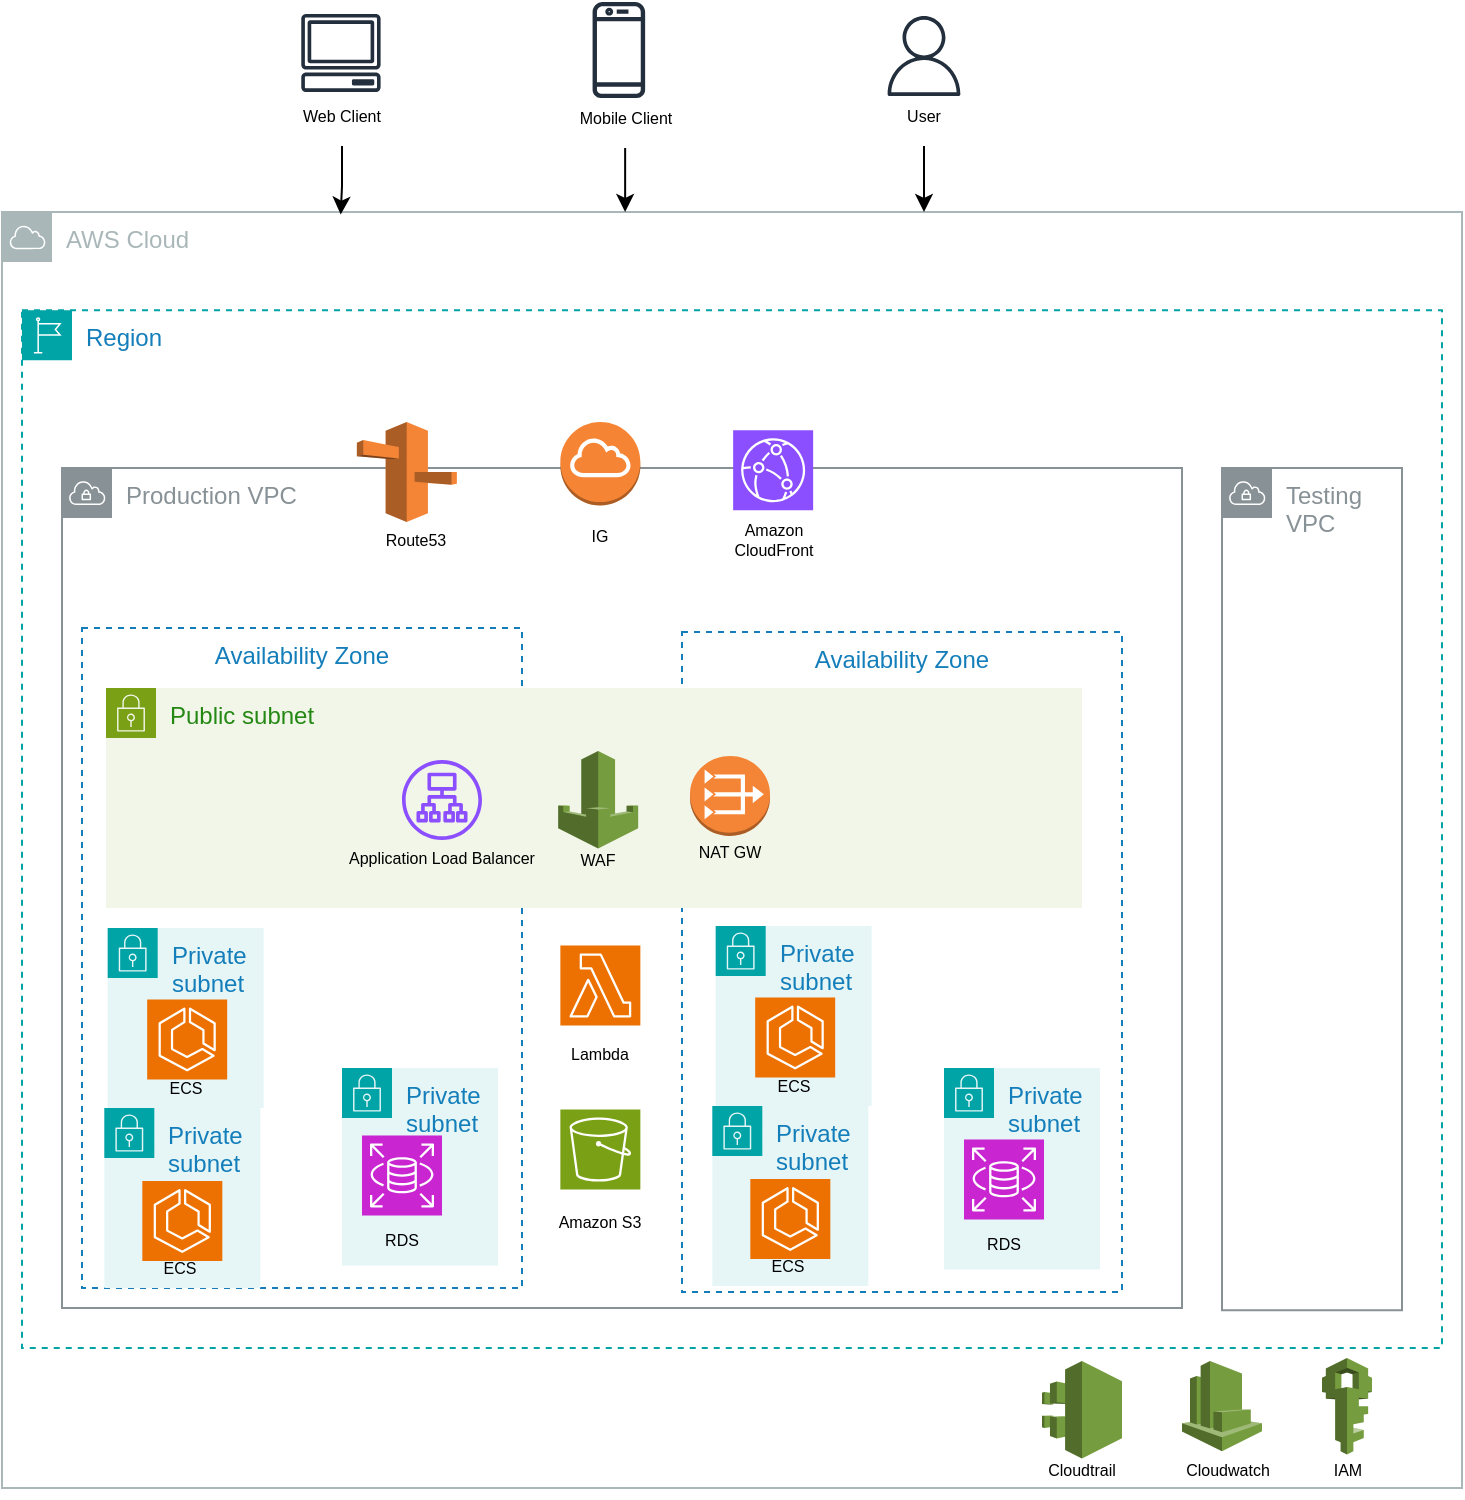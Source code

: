 <mxfile version="26.0.8">
  <diagram name="Sample Design 1" id="5G_0qOwVpR6N4nbpUTHd">
    <mxGraphModel dx="1107" dy="592" grid="1" gridSize="10" guides="1" tooltips="1" connect="1" arrows="1" fold="1" page="1" pageScale="1" pageWidth="827" pageHeight="1169" math="0" shadow="0">
      <root>
        <mxCell id="oNuZaTdP7KxwaS3hmppc-0" />
        <mxCell id="oNuZaTdP7KxwaS3hmppc-1" parent="oNuZaTdP7KxwaS3hmppc-0" />
        <mxCell id="NRptelGG9SxiEdhYpK35-32" value="Availability Zone" style="fillColor=none;strokeColor=#147EBA;dashed=1;verticalAlign=top;fontStyle=0;fontColor=#147EBA;whiteSpace=wrap;html=1;" parent="oNuZaTdP7KxwaS3hmppc-1" vertex="1">
          <mxGeometry x="410" y="542" width="220" height="330" as="geometry" />
        </mxCell>
        <mxCell id="NRptelGG9SxiEdhYpK35-16" value="Availability Zone" style="fillColor=none;strokeColor=#147EBA;dashed=1;verticalAlign=top;fontStyle=0;fontColor=#147EBA;whiteSpace=wrap;html=1;" parent="oNuZaTdP7KxwaS3hmppc-1" vertex="1">
          <mxGeometry x="110" y="540" width="220" height="330" as="geometry" />
        </mxCell>
        <mxCell id="NRptelGG9SxiEdhYpK35-46" value="Production VPC" style="sketch=0;outlineConnect=0;gradientColor=none;html=1;whiteSpace=wrap;fontSize=12;fontStyle=0;shape=mxgraph.aws4.group;grIcon=mxgraph.aws4.group_vpc;strokeColor=#879196;fillColor=none;verticalAlign=top;align=left;spacingLeft=30;fontColor=#879196;dashed=0;" parent="oNuZaTdP7KxwaS3hmppc-1" vertex="1">
          <mxGeometry x="100" y="460" width="560" height="420" as="geometry" />
        </mxCell>
        <mxCell id="oNuZaTdP7KxwaS3hmppc-39" value="AWS Cloud" style="sketch=0;outlineConnect=0;gradientColor=none;html=1;whiteSpace=wrap;fontSize=12;fontStyle=0;shape=mxgraph.aws4.group;grIcon=mxgraph.aws4.group_aws_cloud;strokeColor=#AAB7B8;fillColor=none;verticalAlign=top;align=left;spacingLeft=30;fontColor=#AAB7B8;dashed=0;" parent="oNuZaTdP7KxwaS3hmppc-1" vertex="1">
          <mxGeometry x="70" y="332" width="730" height="638" as="geometry" />
        </mxCell>
        <mxCell id="oNuZaTdP7KxwaS3hmppc-3" value="" style="sketch=0;outlineConnect=0;fontColor=#232F3E;gradientColor=none;fillColor=#232F3D;strokeColor=none;dashed=0;verticalLabelPosition=bottom;verticalAlign=top;align=center;html=1;fontSize=12;fontStyle=0;aspect=fixed;pointerEvents=1;shape=mxgraph.aws4.mobile_client;" parent="oNuZaTdP7KxwaS3hmppc-1" vertex="1">
          <mxGeometry x="365.29" y="226" width="26.28" height="50" as="geometry" />
        </mxCell>
        <mxCell id="oNuZaTdP7KxwaS3hmppc-5" value="" style="sketch=0;outlineConnect=0;fontColor=#232F3E;gradientColor=none;fillColor=#232F3D;strokeColor=none;dashed=0;verticalLabelPosition=bottom;verticalAlign=top;align=center;html=1;fontSize=12;fontStyle=0;aspect=fixed;pointerEvents=1;shape=mxgraph.aws4.user;" parent="oNuZaTdP7KxwaS3hmppc-1" vertex="1">
          <mxGeometry x="511" y="234" width="40" height="40" as="geometry" />
        </mxCell>
        <mxCell id="oNuZaTdP7KxwaS3hmppc-6" value="" style="sketch=0;outlineConnect=0;fontColor=#232F3E;gradientColor=none;fillColor=#232F3D;strokeColor=none;dashed=0;verticalLabelPosition=bottom;verticalAlign=top;align=center;html=1;fontSize=12;fontStyle=0;aspect=fixed;pointerEvents=1;shape=mxgraph.aws4.client;" parent="oNuZaTdP7KxwaS3hmppc-1" vertex="1">
          <mxGeometry x="219.47" y="233" width="40" height="38.98" as="geometry" />
        </mxCell>
        <mxCell id="oNuZaTdP7KxwaS3hmppc-7" value="Web Client" style="text;html=1;align=center;verticalAlign=middle;whiteSpace=wrap;rounded=0;fontSize=8;" parent="oNuZaTdP7KxwaS3hmppc-1" vertex="1">
          <mxGeometry x="210.0" y="269" width="60" height="30" as="geometry" />
        </mxCell>
        <mxCell id="yqbBFRisXSYn3qcn8zqh-5" style="edgeStyle=orthogonalEdgeStyle;rounded=0;orthogonalLoop=1;jettySize=auto;html=1;" parent="oNuZaTdP7KxwaS3hmppc-1" source="oNuZaTdP7KxwaS3hmppc-8" target="oNuZaTdP7KxwaS3hmppc-39" edge="1">
          <mxGeometry relative="1" as="geometry">
            <Array as="points">
              <mxPoint x="382" y="340" />
              <mxPoint x="382" y="340" />
            </Array>
          </mxGeometry>
        </mxCell>
        <mxCell id="oNuZaTdP7KxwaS3hmppc-8" value="Mobile Client" style="text;html=1;align=center;verticalAlign=middle;whiteSpace=wrap;rounded=0;fontSize=8;" parent="oNuZaTdP7KxwaS3hmppc-1" vertex="1">
          <mxGeometry x="351.57" y="270" width="60" height="30" as="geometry" />
        </mxCell>
        <mxCell id="yqbBFRisXSYn3qcn8zqh-6" style="edgeStyle=orthogonalEdgeStyle;rounded=0;orthogonalLoop=1;jettySize=auto;html=1;" parent="oNuZaTdP7KxwaS3hmppc-1" source="oNuZaTdP7KxwaS3hmppc-9" target="oNuZaTdP7KxwaS3hmppc-39" edge="1">
          <mxGeometry relative="1" as="geometry">
            <mxPoint x="540" y="340" as="targetPoint" />
            <Array as="points">
              <mxPoint x="531" y="330" />
              <mxPoint x="531" y="330" />
            </Array>
          </mxGeometry>
        </mxCell>
        <mxCell id="oNuZaTdP7KxwaS3hmppc-9" value="User" style="text;html=1;align=center;verticalAlign=middle;whiteSpace=wrap;rounded=0;fontSize=8;" parent="oNuZaTdP7KxwaS3hmppc-1" vertex="1">
          <mxGeometry x="501" y="269" width="60" height="30" as="geometry" />
        </mxCell>
        <mxCell id="NRptelGG9SxiEdhYpK35-13" value="Public subnet" style="points=[[0,0],[0.25,0],[0.5,0],[0.75,0],[1,0],[1,0.25],[1,0.5],[1,0.75],[1,1],[0.75,1],[0.5,1],[0.25,1],[0,1],[0,0.75],[0,0.5],[0,0.25]];outlineConnect=0;gradientColor=none;html=1;whiteSpace=wrap;fontSize=12;fontStyle=0;container=1;pointerEvents=0;collapsible=0;recursiveResize=0;shape=mxgraph.aws4.group;grIcon=mxgraph.aws4.group_security_group;grStroke=0;strokeColor=#7AA116;fillColor=#F2F6E8;verticalAlign=top;align=left;spacingLeft=30;fontColor=#248814;dashed=0;" parent="oNuZaTdP7KxwaS3hmppc-1" vertex="1">
          <mxGeometry x="122" y="570" width="488" height="110" as="geometry" />
        </mxCell>
        <mxCell id="NRptelGG9SxiEdhYpK35-9" value="Application Load Balancer" style="text;html=1;align=center;verticalAlign=middle;whiteSpace=wrap;rounded=0;fontSize=8;" parent="NRptelGG9SxiEdhYpK35-13" vertex="1">
          <mxGeometry x="118" y="70" width="100" height="30" as="geometry" />
        </mxCell>
        <mxCell id="NRptelGG9SxiEdhYpK35-11" value="" style="sketch=0;outlineConnect=0;fontColor=#232F3E;gradientColor=none;fillColor=#8C4FFF;strokeColor=none;dashed=0;verticalLabelPosition=bottom;verticalAlign=top;align=center;html=1;fontSize=12;fontStyle=0;aspect=fixed;pointerEvents=1;shape=mxgraph.aws4.application_load_balancer;" parent="NRptelGG9SxiEdhYpK35-13" vertex="1">
          <mxGeometry x="148" y="36" width="40" height="40" as="geometry" />
        </mxCell>
        <mxCell id="NRptelGG9SxiEdhYpK35-10" value="NAT GW" style="text;html=1;align=center;verticalAlign=middle;whiteSpace=wrap;rounded=0;fontSize=8;" parent="NRptelGG9SxiEdhYpK35-13" vertex="1">
          <mxGeometry x="282" y="67" width="60" height="30" as="geometry" />
        </mxCell>
        <mxCell id="NRptelGG9SxiEdhYpK35-8" value="" style="outlineConnect=0;dashed=0;verticalLabelPosition=bottom;verticalAlign=top;align=center;html=1;shape=mxgraph.aws3.vpc_nat_gateway;fillColor=#F58536;gradientColor=none;" parent="NRptelGG9SxiEdhYpK35-13" vertex="1">
          <mxGeometry x="292" y="34" width="40" height="40" as="geometry" />
        </mxCell>
        <mxCell id="NRptelGG9SxiEdhYpK35-47" value="" style="outlineConnect=0;dashed=0;verticalLabelPosition=bottom;verticalAlign=top;align=center;html=1;shape=mxgraph.aws3.internet_gateway;fillColor=#F58534;gradientColor=none;aspect=fixed;fontSize=8;" parent="oNuZaTdP7KxwaS3hmppc-1" vertex="1">
          <mxGeometry x="349.18" y="437" width="40" height="41.74" as="geometry" />
        </mxCell>
        <mxCell id="NRptelGG9SxiEdhYpK35-48" value="" style="outlineConnect=0;dashed=0;verticalLabelPosition=bottom;verticalAlign=top;align=center;html=1;shape=mxgraph.aws3.route_53;fillColor=#F58536;gradientColor=none;fontSize=8;" parent="oNuZaTdP7KxwaS3hmppc-1" vertex="1">
          <mxGeometry x="247.43" y="437" width="50" height="50" as="geometry" />
        </mxCell>
        <mxCell id="NRptelGG9SxiEdhYpK35-49" value="Route53" style="text;html=1;align=center;verticalAlign=middle;whiteSpace=wrap;rounded=0;fontSize=8;" parent="oNuZaTdP7KxwaS3hmppc-1" vertex="1">
          <mxGeometry x="247.43" y="481" width="60" height="30" as="geometry" />
        </mxCell>
        <mxCell id="NRptelGG9SxiEdhYpK35-51" value="IG" style="text;html=1;align=center;verticalAlign=middle;whiteSpace=wrap;rounded=0;fontSize=8;" parent="oNuZaTdP7KxwaS3hmppc-1" vertex="1">
          <mxGeometry x="339" y="478.74" width="60" height="30" as="geometry" />
        </mxCell>
        <mxCell id="NRptelGG9SxiEdhYpK35-52" value="" style="sketch=0;points=[[0,0,0],[0.25,0,0],[0.5,0,0],[0.75,0,0],[1,0,0],[0,1,0],[0.25,1,0],[0.5,1,0],[0.75,1,0],[1,1,0],[0,0.25,0],[0,0.5,0],[0,0.75,0],[1,0.25,0],[1,0.5,0],[1,0.75,0]];outlineConnect=0;fontColor=#232F3E;fillColor=#8C4FFF;strokeColor=#ffffff;dashed=0;verticalLabelPosition=bottom;verticalAlign=top;align=center;html=1;fontSize=8;fontStyle=0;aspect=fixed;shape=mxgraph.aws4.resourceIcon;resIcon=mxgraph.aws4.cloudfront;" parent="oNuZaTdP7KxwaS3hmppc-1" vertex="1">
          <mxGeometry x="435.57" y="441.13" width="40" height="40" as="geometry" />
        </mxCell>
        <mxCell id="NRptelGG9SxiEdhYpK35-53" value="Amazon CloudFront" style="text;html=1;align=center;verticalAlign=middle;whiteSpace=wrap;rounded=0;fontSize=8;" parent="oNuZaTdP7KxwaS3hmppc-1" vertex="1">
          <mxGeometry x="425.57" y="481.13" width="60" height="30" as="geometry" />
        </mxCell>
        <mxCell id="NRptelGG9SxiEdhYpK35-54" value="Private subnet" style="points=[[0,0],[0.25,0],[0.5,0],[0.75,0],[1,0],[1,0.25],[1,0.5],[1,0.75],[1,1],[0.75,1],[0.5,1],[0.25,1],[0,1],[0,0.75],[0,0.5],[0,0.25]];outlineConnect=0;gradientColor=none;html=1;whiteSpace=wrap;fontSize=12;fontStyle=0;container=1;pointerEvents=0;collapsible=0;recursiveResize=0;shape=mxgraph.aws4.group;grIcon=mxgraph.aws4.group_security_group;grStroke=0;strokeColor=#00A4A6;fillColor=#E6F6F7;verticalAlign=top;align=left;spacingLeft=30;fontColor=#147EBA;dashed=0;" parent="oNuZaTdP7KxwaS3hmppc-1" vertex="1">
          <mxGeometry x="122.84" y="690" width="78" height="90" as="geometry" />
        </mxCell>
        <mxCell id="NRptelGG9SxiEdhYpK35-0" value="" style="sketch=0;points=[[0,0,0],[0.25,0,0],[0.5,0,0],[0.75,0,0],[1,0,0],[0,1,0],[0.25,1,0],[0.5,1,0],[0.75,1,0],[1,1,0],[0,0.25,0],[0,0.5,0],[0,0.75,0],[1,0.25,0],[1,0.5,0],[1,0.75,0]];outlineConnect=0;fontColor=#232F3E;fillColor=#ED7100;strokeColor=#ffffff;dashed=0;verticalLabelPosition=bottom;verticalAlign=top;align=center;html=1;fontSize=12;fontStyle=0;aspect=fixed;shape=mxgraph.aws4.resourceIcon;resIcon=mxgraph.aws4.ecs;" parent="oNuZaTdP7KxwaS3hmppc-1" vertex="1">
          <mxGeometry x="142.59" y="725.75" width="40" height="40" as="geometry" />
        </mxCell>
        <mxCell id="NRptelGG9SxiEdhYpK35-1" value="ECS" style="text;html=1;align=center;verticalAlign=middle;whiteSpace=wrap;rounded=0;fontSize=8;" parent="oNuZaTdP7KxwaS3hmppc-1" vertex="1">
          <mxGeometry x="131.84" y="757" width="60" height="25" as="geometry" />
        </mxCell>
        <mxCell id="NRptelGG9SxiEdhYpK35-55" value="Private subnet" style="points=[[0,0],[0.25,0],[0.5,0],[0.75,0],[1,0],[1,0.25],[1,0.5],[1,0.75],[1,1],[0.75,1],[0.5,1],[0.25,1],[0,1],[0,0.75],[0,0.5],[0,0.25]];outlineConnect=0;gradientColor=none;html=1;whiteSpace=wrap;fontSize=12;fontStyle=0;container=1;pointerEvents=0;collapsible=0;recursiveResize=0;shape=mxgraph.aws4.group;grIcon=mxgraph.aws4.group_security_group;grStroke=0;strokeColor=#00A4A6;fillColor=#E6F6F7;verticalAlign=top;align=left;spacingLeft=30;fontColor=#147EBA;dashed=0;" parent="oNuZaTdP7KxwaS3hmppc-1" vertex="1">
          <mxGeometry x="240" y="760" width="78" height="98.75" as="geometry" />
        </mxCell>
        <mxCell id="NRptelGG9SxiEdhYpK35-2" value="RDS" style="text;html=1;align=center;verticalAlign=middle;whiteSpace=wrap;rounded=0;fontSize=8;" parent="oNuZaTdP7KxwaS3hmppc-1" vertex="1">
          <mxGeometry x="240" y="831.25" width="60" height="30" as="geometry" />
        </mxCell>
        <mxCell id="NRptelGG9SxiEdhYpK35-3" value="" style="sketch=0;points=[[0,0,0],[0.25,0,0],[0.5,0,0],[0.75,0,0],[1,0,0],[0,1,0],[0.25,1,0],[0.5,1,0],[0.75,1,0],[1,1,0],[0,0.25,0],[0,0.5,0],[0,0.75,0],[1,0.25,0],[1,0.5,0],[1,0.75,0]];outlineConnect=0;fontColor=#232F3E;fillColor=#C925D1;strokeColor=#ffffff;dashed=0;verticalLabelPosition=bottom;verticalAlign=top;align=center;html=1;fontSize=12;fontStyle=0;aspect=fixed;shape=mxgraph.aws4.resourceIcon;resIcon=mxgraph.aws4.rds;" parent="oNuZaTdP7KxwaS3hmppc-1" vertex="1">
          <mxGeometry x="250" y="793.75" width="40" height="40" as="geometry" />
        </mxCell>
        <mxCell id="NRptelGG9SxiEdhYpK35-64" value="Private subnet" style="points=[[0,0],[0.25,0],[0.5,0],[0.75,0],[1,0],[1,0.25],[1,0.5],[1,0.75],[1,1],[0.75,1],[0.5,1],[0.25,1],[0,1],[0,0.75],[0,0.5],[0,0.25]];outlineConnect=0;gradientColor=none;html=1;whiteSpace=wrap;fontSize=12;fontStyle=0;container=1;pointerEvents=0;collapsible=0;recursiveResize=0;shape=mxgraph.aws4.group;grIcon=mxgraph.aws4.group_security_group;grStroke=0;strokeColor=#00A4A6;fillColor=#E6F6F7;verticalAlign=top;align=left;spacingLeft=30;fontColor=#147EBA;dashed=0;" parent="oNuZaTdP7KxwaS3hmppc-1" vertex="1">
          <mxGeometry x="541" y="760" width="78" height="100.75" as="geometry" />
        </mxCell>
        <mxCell id="NRptelGG9SxiEdhYpK35-65" value="RDS" style="text;html=1;align=center;verticalAlign=middle;whiteSpace=wrap;rounded=0;fontSize=8;" parent="oNuZaTdP7KxwaS3hmppc-1" vertex="1">
          <mxGeometry x="541" y="833.25" width="60" height="30" as="geometry" />
        </mxCell>
        <mxCell id="NRptelGG9SxiEdhYpK35-66" value="" style="sketch=0;points=[[0,0,0],[0.25,0,0],[0.5,0,0],[0.75,0,0],[1,0,0],[0,1,0],[0.25,1,0],[0.5,1,0],[0.75,1,0],[1,1,0],[0,0.25,0],[0,0.5,0],[0,0.75,0],[1,0.25,0],[1,0.5,0],[1,0.75,0]];outlineConnect=0;fontColor=#232F3E;fillColor=#C925D1;strokeColor=#ffffff;dashed=0;verticalLabelPosition=bottom;verticalAlign=top;align=center;html=1;fontSize=12;fontStyle=0;aspect=fixed;shape=mxgraph.aws4.resourceIcon;resIcon=mxgraph.aws4.rds;" parent="oNuZaTdP7KxwaS3hmppc-1" vertex="1">
          <mxGeometry x="551" y="795.75" width="40" height="40" as="geometry" />
        </mxCell>
        <mxCell id="NRptelGG9SxiEdhYpK35-67" value="" style="sketch=0;points=[[0,0,0],[0.25,0,0],[0.5,0,0],[0.75,0,0],[1,0,0],[0,1,0],[0.25,1,0],[0.5,1,0],[0.75,1,0],[1,1,0],[0,0.25,0],[0,0.5,0],[0,0.75,0],[1,0.25,0],[1,0.5,0],[1,0.75,0]];outlineConnect=0;fontColor=#232F3E;fillColor=#7AA116;strokeColor=#ffffff;dashed=0;verticalLabelPosition=bottom;verticalAlign=top;align=center;html=1;fontSize=12;fontStyle=0;aspect=fixed;shape=mxgraph.aws4.resourceIcon;resIcon=mxgraph.aws4.s3;" parent="oNuZaTdP7KxwaS3hmppc-1" vertex="1">
          <mxGeometry x="349.18" y="780.75" width="40" height="40" as="geometry" />
        </mxCell>
        <mxCell id="NRptelGG9SxiEdhYpK35-68" value="&lt;font style=&quot;font-size: 8px;&quot;&gt;Amazon S3&lt;/font&gt;" style="text;html=1;align=center;verticalAlign=middle;whiteSpace=wrap;rounded=0;" parent="oNuZaTdP7KxwaS3hmppc-1" vertex="1">
          <mxGeometry x="339.18" y="820.75" width="60" height="30" as="geometry" />
        </mxCell>
        <mxCell id="NRptelGG9SxiEdhYpK35-69" value="" style="sketch=0;points=[[0,0,0],[0.25,0,0],[0.5,0,0],[0.75,0,0],[1,0,0],[0,1,0],[0.25,1,0],[0.5,1,0],[0.75,1,0],[1,1,0],[0,0.25,0],[0,0.5,0],[0,0.75,0],[1,0.25,0],[1,0.5,0],[1,0.75,0]];outlineConnect=0;fontColor=#232F3E;fillColor=#ED7100;strokeColor=#ffffff;dashed=0;verticalLabelPosition=bottom;verticalAlign=top;align=center;html=1;fontSize=12;fontStyle=0;aspect=fixed;shape=mxgraph.aws4.resourceIcon;resIcon=mxgraph.aws4.lambda;" parent="oNuZaTdP7KxwaS3hmppc-1" vertex="1">
          <mxGeometry x="349.18" y="698.75" width="40" height="40" as="geometry" />
        </mxCell>
        <mxCell id="NRptelGG9SxiEdhYpK35-70" value="&lt;font style=&quot;font-size: 8px;&quot;&gt;Lambda&lt;/font&gt;" style="text;html=1;align=center;verticalAlign=middle;whiteSpace=wrap;rounded=0;" parent="oNuZaTdP7KxwaS3hmppc-1" vertex="1">
          <mxGeometry x="339.18" y="736.75" width="60" height="30" as="geometry" />
        </mxCell>
        <mxCell id="yqbBFRisXSYn3qcn8zqh-0" value="Region" style="points=[[0,0],[0.25,0],[0.5,0],[0.75,0],[1,0],[1,0.25],[1,0.5],[1,0.75],[1,1],[0.75,1],[0.5,1],[0.25,1],[0,1],[0,0.75],[0,0.5],[0,0.25]];outlineConnect=0;gradientColor=none;html=1;whiteSpace=wrap;fontSize=12;fontStyle=0;container=1;pointerEvents=0;collapsible=0;recursiveResize=0;shape=mxgraph.aws4.group;grIcon=mxgraph.aws4.group_region;strokeColor=#00A4A6;fillColor=none;verticalAlign=top;align=left;spacingLeft=30;fontColor=#147EBA;dashed=1;" parent="oNuZaTdP7KxwaS3hmppc-1" vertex="1">
          <mxGeometry x="80" y="381.13" width="710" height="518.87" as="geometry" />
        </mxCell>
        <mxCell id="yqbBFRisXSYn3qcn8zqh-1" value="Testing VPC" style="sketch=0;outlineConnect=0;gradientColor=none;html=1;whiteSpace=wrap;fontSize=12;fontStyle=0;shape=mxgraph.aws4.group;grIcon=mxgraph.aws4.group_vpc;strokeColor=#879196;fillColor=none;verticalAlign=top;align=left;spacingLeft=30;fontColor=#879196;dashed=0;" parent="yqbBFRisXSYn3qcn8zqh-0" vertex="1">
          <mxGeometry x="600" y="78.87" width="90" height="421.13" as="geometry" />
        </mxCell>
        <mxCell id="F9K-ijbkniqQkB6aPCZD-0" value="Private subnet" style="points=[[0,0],[0.25,0],[0.5,0],[0.75,0],[1,0],[1,0.25],[1,0.5],[1,0.75],[1,1],[0.75,1],[0.5,1],[0.25,1],[0,1],[0,0.75],[0,0.5],[0,0.25]];outlineConnect=0;gradientColor=none;html=1;whiteSpace=wrap;fontSize=12;fontStyle=0;container=1;pointerEvents=0;collapsible=0;recursiveResize=0;shape=mxgraph.aws4.group;grIcon=mxgraph.aws4.group_security_group;grStroke=0;strokeColor=#00A4A6;fillColor=#E6F6F7;verticalAlign=top;align=left;spacingLeft=30;fontColor=#147EBA;dashed=0;" vertex="1" parent="yqbBFRisXSYn3qcn8zqh-0">
          <mxGeometry x="41.16" y="398.87" width="78" height="90" as="geometry" />
        </mxCell>
        <mxCell id="yqbBFRisXSYn3qcn8zqh-4" style="edgeStyle=orthogonalEdgeStyle;rounded=0;orthogonalLoop=1;jettySize=auto;html=1;entryX=0.232;entryY=0.002;entryDx=0;entryDy=0;entryPerimeter=0;" parent="oNuZaTdP7KxwaS3hmppc-1" source="oNuZaTdP7KxwaS3hmppc-7" target="oNuZaTdP7KxwaS3hmppc-39" edge="1">
          <mxGeometry relative="1" as="geometry" />
        </mxCell>
        <mxCell id="NRptelGG9SxiEdhYpK35-5" value="ECS" style="text;html=1;align=center;verticalAlign=middle;whiteSpace=wrap;rounded=0;fontSize=8;" parent="oNuZaTdP7KxwaS3hmppc-1" vertex="1">
          <mxGeometry x="129.23" y="847.75" width="60" height="25" as="geometry" />
        </mxCell>
        <mxCell id="NRptelGG9SxiEdhYpK35-4" value="" style="sketch=0;points=[[0,0,0],[0.25,0,0],[0.5,0,0],[0.75,0,0],[1,0,0],[0,1,0],[0.25,1,0],[0.5,1,0],[0.75,1,0],[1,1,0],[0,0.25,0],[0,0.5,0],[0,0.75,0],[1,0.25,0],[1,0.5,0],[1,0.75,0]];outlineConnect=0;fontColor=#232F3E;fillColor=#ED7100;strokeColor=#ffffff;dashed=0;verticalLabelPosition=bottom;verticalAlign=top;align=center;html=1;fontSize=12;fontStyle=0;aspect=fixed;shape=mxgraph.aws4.resourceIcon;resIcon=mxgraph.aws4.ecs;" parent="oNuZaTdP7KxwaS3hmppc-1" vertex="1">
          <mxGeometry x="140.16" y="816.5" width="40" height="40" as="geometry" />
        </mxCell>
        <mxCell id="F9K-ijbkniqQkB6aPCZD-1" value="Private subnet" style="points=[[0,0],[0.25,0],[0.5,0],[0.75,0],[1,0],[1,0.25],[1,0.5],[1,0.75],[1,1],[0.75,1],[0.5,1],[0.25,1],[0,1],[0,0.75],[0,0.5],[0,0.25]];outlineConnect=0;gradientColor=none;html=1;whiteSpace=wrap;fontSize=12;fontStyle=0;container=1;pointerEvents=0;collapsible=0;recursiveResize=0;shape=mxgraph.aws4.group;grIcon=mxgraph.aws4.group_security_group;grStroke=0;strokeColor=#00A4A6;fillColor=#E6F6F7;verticalAlign=top;align=left;spacingLeft=30;fontColor=#147EBA;dashed=0;" vertex="1" parent="oNuZaTdP7KxwaS3hmppc-1">
          <mxGeometry x="426.84" y="689" width="78" height="90" as="geometry" />
        </mxCell>
        <mxCell id="F9K-ijbkniqQkB6aPCZD-2" value="" style="sketch=0;points=[[0,0,0],[0.25,0,0],[0.5,0,0],[0.75,0,0],[1,0,0],[0,1,0],[0.25,1,0],[0.5,1,0],[0.75,1,0],[1,1,0],[0,0.25,0],[0,0.5,0],[0,0.75,0],[1,0.25,0],[1,0.5,0],[1,0.75,0]];outlineConnect=0;fontColor=#232F3E;fillColor=#ED7100;strokeColor=#ffffff;dashed=0;verticalLabelPosition=bottom;verticalAlign=top;align=center;html=1;fontSize=12;fontStyle=0;aspect=fixed;shape=mxgraph.aws4.resourceIcon;resIcon=mxgraph.aws4.ecs;" vertex="1" parent="oNuZaTdP7KxwaS3hmppc-1">
          <mxGeometry x="446.59" y="724.75" width="40" height="40" as="geometry" />
        </mxCell>
        <mxCell id="F9K-ijbkniqQkB6aPCZD-3" value="ECS" style="text;html=1;align=center;verticalAlign=middle;whiteSpace=wrap;rounded=0;fontSize=8;" vertex="1" parent="oNuZaTdP7KxwaS3hmppc-1">
          <mxGeometry x="435.84" y="756" width="60" height="25" as="geometry" />
        </mxCell>
        <mxCell id="F9K-ijbkniqQkB6aPCZD-4" value="Private subnet" style="points=[[0,0],[0.25,0],[0.5,0],[0.75,0],[1,0],[1,0.25],[1,0.5],[1,0.75],[1,1],[0.75,1],[0.5,1],[0.25,1],[0,1],[0,0.75],[0,0.5],[0,0.25]];outlineConnect=0;gradientColor=none;html=1;whiteSpace=wrap;fontSize=12;fontStyle=0;container=1;pointerEvents=0;collapsible=0;recursiveResize=0;shape=mxgraph.aws4.group;grIcon=mxgraph.aws4.group_security_group;grStroke=0;strokeColor=#00A4A6;fillColor=#E6F6F7;verticalAlign=top;align=left;spacingLeft=30;fontColor=#147EBA;dashed=0;" vertex="1" parent="oNuZaTdP7KxwaS3hmppc-1">
          <mxGeometry x="425.16" y="779" width="78" height="90" as="geometry" />
        </mxCell>
        <mxCell id="F9K-ijbkniqQkB6aPCZD-5" value="ECS" style="text;html=1;align=center;verticalAlign=middle;whiteSpace=wrap;rounded=0;fontSize=8;" vertex="1" parent="oNuZaTdP7KxwaS3hmppc-1">
          <mxGeometry x="433.23" y="846.75" width="60" height="25" as="geometry" />
        </mxCell>
        <mxCell id="F9K-ijbkniqQkB6aPCZD-6" value="" style="sketch=0;points=[[0,0,0],[0.25,0,0],[0.5,0,0],[0.75,0,0],[1,0,0],[0,1,0],[0.25,1,0],[0.5,1,0],[0.75,1,0],[1,1,0],[0,0.25,0],[0,0.5,0],[0,0.75,0],[1,0.25,0],[1,0.5,0],[1,0.75,0]];outlineConnect=0;fontColor=#232F3E;fillColor=#ED7100;strokeColor=#ffffff;dashed=0;verticalLabelPosition=bottom;verticalAlign=top;align=center;html=1;fontSize=12;fontStyle=0;aspect=fixed;shape=mxgraph.aws4.resourceIcon;resIcon=mxgraph.aws4.ecs;" vertex="1" parent="oNuZaTdP7KxwaS3hmppc-1">
          <mxGeometry x="444.16" y="815.5" width="40" height="40" as="geometry" />
        </mxCell>
        <mxCell id="t0qkh7jYwJLuSHXCFphp-0" value="" style="outlineConnect=0;dashed=0;verticalLabelPosition=bottom;verticalAlign=top;align=center;html=1;shape=mxgraph.aws3.waf;fillColor=#759C3E;gradientColor=none;aspect=fixed;" vertex="1" parent="oNuZaTdP7KxwaS3hmppc-1">
          <mxGeometry x="348.09" y="601.56" width="40" height="48.63" as="geometry" />
        </mxCell>
        <mxCell id="t0qkh7jYwJLuSHXCFphp-1" value="&lt;font style=&quot;font-size: 8px;&quot;&gt;WAF&lt;/font&gt;" style="text;html=1;align=center;verticalAlign=middle;whiteSpace=wrap;rounded=0;" vertex="1" parent="oNuZaTdP7KxwaS3hmppc-1">
          <mxGeometry x="338.09" y="640" width="60" height="30" as="geometry" />
        </mxCell>
        <mxCell id="t22D1V0Hx84reCuX_KAE-0" value="" style="outlineConnect=0;dashed=0;verticalLabelPosition=bottom;verticalAlign=top;align=center;html=1;shape=mxgraph.aws3.iam;fillColor=#759C3E;gradientColor=none;aspect=fixed;" vertex="1" parent="oNuZaTdP7KxwaS3hmppc-1">
          <mxGeometry x="730" y="905" width="25" height="48.21" as="geometry" />
        </mxCell>
        <mxCell id="t22D1V0Hx84reCuX_KAE-1" value="&lt;font style=&quot;font-size: 8px;&quot;&gt;IAM&lt;/font&gt;" style="text;html=1;align=center;verticalAlign=middle;whiteSpace=wrap;rounded=0;" vertex="1" parent="oNuZaTdP7KxwaS3hmppc-1">
          <mxGeometry x="712.5" y="945" width="60" height="30" as="geometry" />
        </mxCell>
        <mxCell id="t22D1V0Hx84reCuX_KAE-2" value="" style="outlineConnect=0;dashed=0;verticalLabelPosition=bottom;verticalAlign=top;align=center;html=1;shape=mxgraph.aws3.cloudwatch;fillColor=#759C3E;gradientColor=none;aspect=fixed;" vertex="1" parent="oNuZaTdP7KxwaS3hmppc-1">
          <mxGeometry x="660" y="906.56" width="40" height="45.09" as="geometry" />
        </mxCell>
        <mxCell id="t22D1V0Hx84reCuX_KAE-3" value="&lt;font style=&quot;font-size: 8px;&quot;&gt;Cloudwatch&lt;/font&gt;" style="text;html=1;align=center;verticalAlign=middle;whiteSpace=wrap;rounded=0;" vertex="1" parent="oNuZaTdP7KxwaS3hmppc-1">
          <mxGeometry x="652.5" y="945" width="60" height="30" as="geometry" />
        </mxCell>
        <mxCell id="t22D1V0Hx84reCuX_KAE-4" value="" style="outlineConnect=0;dashed=0;verticalLabelPosition=bottom;verticalAlign=top;align=center;html=1;shape=mxgraph.aws3.cloudtrail;fillColor=#759C3E;gradientColor=none;aspect=fixed;" vertex="1" parent="oNuZaTdP7KxwaS3hmppc-1">
          <mxGeometry x="590" y="906.56" width="40" height="48.63" as="geometry" />
        </mxCell>
        <mxCell id="t22D1V0Hx84reCuX_KAE-5" value="&lt;font style=&quot;font-size: 8px;&quot;&gt;Cloudtrail&lt;/font&gt;" style="text;html=1;align=center;verticalAlign=middle;whiteSpace=wrap;rounded=0;" vertex="1" parent="oNuZaTdP7KxwaS3hmppc-1">
          <mxGeometry x="580" y="945" width="60" height="30" as="geometry" />
        </mxCell>
      </root>
    </mxGraphModel>
  </diagram>
</mxfile>
